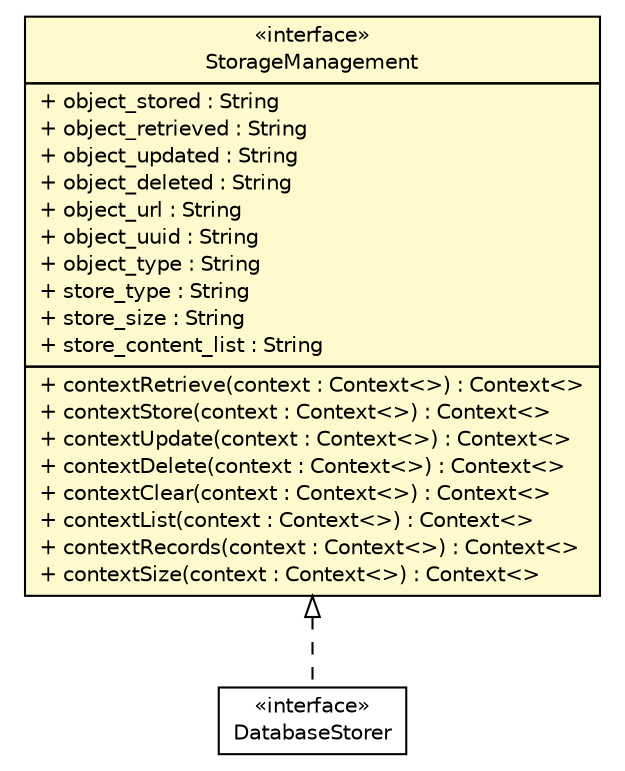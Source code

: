 #!/usr/local/bin/dot
#
# Class diagram 
# Generated by UMLGraph version R5_6 (http://www.umlgraph.org/)
#

digraph G {
	edge [fontname="Helvetica",fontsize=10,labelfontname="Helvetica",labelfontsize=10];
	node [fontname="Helvetica",fontsize=10,shape=plaintext];
	nodesep=0.25;
	ranksep=0.5;
	// sorcer.core.provider.StorageManagement
	c347311 [label=<<table title="sorcer.core.provider.StorageManagement" border="0" cellborder="1" cellspacing="0" cellpadding="2" port="p" bgcolor="lemonChiffon" href="./StorageManagement.html">
		<tr><td><table border="0" cellspacing="0" cellpadding="1">
<tr><td align="center" balign="center"> &#171;interface&#187; </td></tr>
<tr><td align="center" balign="center"> StorageManagement </td></tr>
		</table></td></tr>
		<tr><td><table border="0" cellspacing="0" cellpadding="1">
<tr><td align="left" balign="left"> + object_stored : String </td></tr>
<tr><td align="left" balign="left"> + object_retrieved : String </td></tr>
<tr><td align="left" balign="left"> + object_updated : String </td></tr>
<tr><td align="left" balign="left"> + object_deleted : String </td></tr>
<tr><td align="left" balign="left"> + object_url : String </td></tr>
<tr><td align="left" balign="left"> + object_uuid : String </td></tr>
<tr><td align="left" balign="left"> + object_type : String </td></tr>
<tr><td align="left" balign="left"> + store_type : String </td></tr>
<tr><td align="left" balign="left"> + store_size : String </td></tr>
<tr><td align="left" balign="left"> + store_content_list : String </td></tr>
		</table></td></tr>
		<tr><td><table border="0" cellspacing="0" cellpadding="1">
<tr><td align="left" balign="left"> + contextRetrieve(context : Context&lt;&gt;) : Context&lt;&gt; </td></tr>
<tr><td align="left" balign="left"> + contextStore(context : Context&lt;&gt;) : Context&lt;&gt; </td></tr>
<tr><td align="left" balign="left"> + contextUpdate(context : Context&lt;&gt;) : Context&lt;&gt; </td></tr>
<tr><td align="left" balign="left"> + contextDelete(context : Context&lt;&gt;) : Context&lt;&gt; </td></tr>
<tr><td align="left" balign="left"> + contextClear(context : Context&lt;&gt;) : Context&lt;&gt; </td></tr>
<tr><td align="left" balign="left"> + contextList(context : Context&lt;&gt;) : Context&lt;&gt; </td></tr>
<tr><td align="left" balign="left"> + contextRecords(context : Context&lt;&gt;) : Context&lt;&gt; </td></tr>
<tr><td align="left" balign="left"> + contextSize(context : Context&lt;&gt;) : Context&lt;&gt; </td></tr>
		</table></td></tr>
		</table>>, URL="./StorageManagement.html", fontname="Helvetica", fontcolor="black", fontsize=10.0];
	// sorcer.service.DatabaseStorer
	c347375 [label=<<table title="sorcer.service.DatabaseStorer" border="0" cellborder="1" cellspacing="0" cellpadding="2" port="p" href="../../service/DatabaseStorer.html">
		<tr><td><table border="0" cellspacing="0" cellpadding="1">
<tr><td align="center" balign="center"> &#171;interface&#187; </td></tr>
<tr><td align="center" balign="center"> DatabaseStorer </td></tr>
		</table></td></tr>
		</table>>, URL="../../service/DatabaseStorer.html", fontname="Helvetica", fontcolor="black", fontsize=10.0];
	//sorcer.service.DatabaseStorer implements sorcer.core.provider.StorageManagement
	c347311:p -> c347375:p [dir=back,arrowtail=empty,style=dashed];
}

